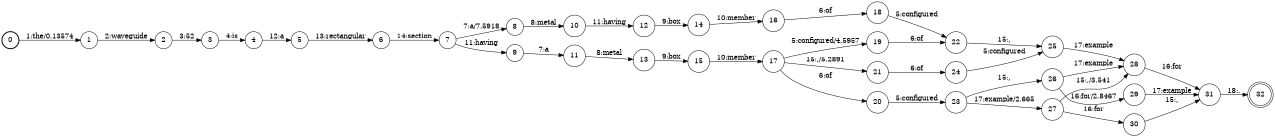 digraph FST {
rankdir = LR;
size = "8.5,11";
label = "";
center = 1;
orientation = Portrait;
ranksep = "0.4";
nodesep = "0.25";
0 [label = "0", shape = circle, style = bold, fontsize = 14]
	0 -> 1 [label = "1:the/0.13574", fontsize = 14];
1 [label = "1", shape = circle, style = solid, fontsize = 14]
	1 -> 2 [label = "2:waveguide", fontsize = 14];
2 [label = "2", shape = circle, style = solid, fontsize = 14]
	2 -> 3 [label = "3:52", fontsize = 14];
3 [label = "3", shape = circle, style = solid, fontsize = 14]
	3 -> 4 [label = "4:is", fontsize = 14];
4 [label = "4", shape = circle, style = solid, fontsize = 14]
	4 -> 5 [label = "12:a", fontsize = 14];
5 [label = "5", shape = circle, style = solid, fontsize = 14]
	5 -> 6 [label = "13:rectangular", fontsize = 14];
6 [label = "6", shape = circle, style = solid, fontsize = 14]
	6 -> 7 [label = "14:section", fontsize = 14];
7 [label = "7", shape = circle, style = solid, fontsize = 14]
	7 -> 9 [label = "11:having", fontsize = 14];
	7 -> 8 [label = "7:a/7.5918", fontsize = 14];
8 [label = "8", shape = circle, style = solid, fontsize = 14]
	8 -> 10 [label = "8:metal", fontsize = 14];
9 [label = "9", shape = circle, style = solid, fontsize = 14]
	9 -> 11 [label = "7:a", fontsize = 14];
10 [label = "10", shape = circle, style = solid, fontsize = 14]
	10 -> 12 [label = "11:having", fontsize = 14];
11 [label = "11", shape = circle, style = solid, fontsize = 14]
	11 -> 13 [label = "8:metal", fontsize = 14];
12 [label = "12", shape = circle, style = solid, fontsize = 14]
	12 -> 14 [label = "9:box", fontsize = 14];
13 [label = "13", shape = circle, style = solid, fontsize = 14]
	13 -> 15 [label = "9:box", fontsize = 14];
14 [label = "14", shape = circle, style = solid, fontsize = 14]
	14 -> 16 [label = "10:member", fontsize = 14];
15 [label = "15", shape = circle, style = solid, fontsize = 14]
	15 -> 17 [label = "10:member", fontsize = 14];
16 [label = "16", shape = circle, style = solid, fontsize = 14]
	16 -> 18 [label = "6:of", fontsize = 14];
17 [label = "17", shape = circle, style = solid, fontsize = 14]
	17 -> 19 [label = "5:configured/4.5957", fontsize = 14];
	17 -> 20 [label = "6:of", fontsize = 14];
	17 -> 21 [label = "15:,/5.2891", fontsize = 14];
18 [label = "18", shape = circle, style = solid, fontsize = 14]
	18 -> 22 [label = "5:configured", fontsize = 14];
19 [label = "19", shape = circle, style = solid, fontsize = 14]
	19 -> 22 [label = "6:of", fontsize = 14];
20 [label = "20", shape = circle, style = solid, fontsize = 14]
	20 -> 23 [label = "5:configured", fontsize = 14];
21 [label = "21", shape = circle, style = solid, fontsize = 14]
	21 -> 24 [label = "6:of", fontsize = 14];
22 [label = "22", shape = circle, style = solid, fontsize = 14]
	22 -> 25 [label = "15:,", fontsize = 14];
23 [label = "23", shape = circle, style = solid, fontsize = 14]
	23 -> 26 [label = "15:,", fontsize = 14];
	23 -> 27 [label = "17:example/2.665", fontsize = 14];
24 [label = "24", shape = circle, style = solid, fontsize = 14]
	24 -> 25 [label = "5:configured", fontsize = 14];
25 [label = "25", shape = circle, style = solid, fontsize = 14]
	25 -> 28 [label = "17:example", fontsize = 14];
26 [label = "26", shape = circle, style = solid, fontsize = 14]
	26 -> 29 [label = "16:for/2.8467", fontsize = 14];
	26 -> 28 [label = "17:example", fontsize = 14];
27 [label = "27", shape = circle, style = solid, fontsize = 14]
	27 -> 28 [label = "15:,/3.541", fontsize = 14];
	27 -> 30 [label = "16:for", fontsize = 14];
28 [label = "28", shape = circle, style = solid, fontsize = 14]
	28 -> 31 [label = "16:for", fontsize = 14];
29 [label = "29", shape = circle, style = solid, fontsize = 14]
	29 -> 31 [label = "17:example", fontsize = 14];
30 [label = "30", shape = circle, style = solid, fontsize = 14]
	30 -> 31 [label = "15:,", fontsize = 14];
31 [label = "31", shape = circle, style = solid, fontsize = 14]
	31 -> 32 [label = "18:.", fontsize = 14];
32 [label = "32", shape = doublecircle, style = solid, fontsize = 14]
}
